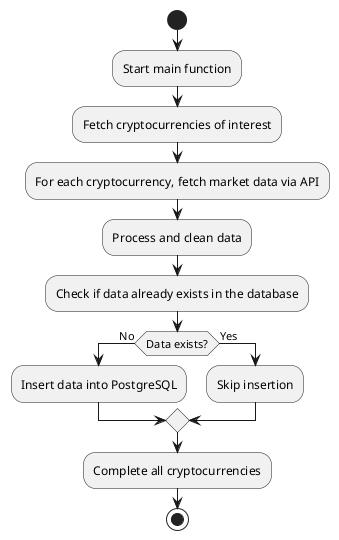 @startuml
start
:Start main function;
:Fetch cryptocurrencies of interest;
:For each cryptocurrency, fetch market data via API;
:Process and clean data;
:Check if data already exists in the database;
if (Data exists?) then (No)
    :Insert data into PostgreSQL;
else (Yes)
    :Skip insertion;
endif
:Complete all cryptocurrencies;
stop
@enduml

